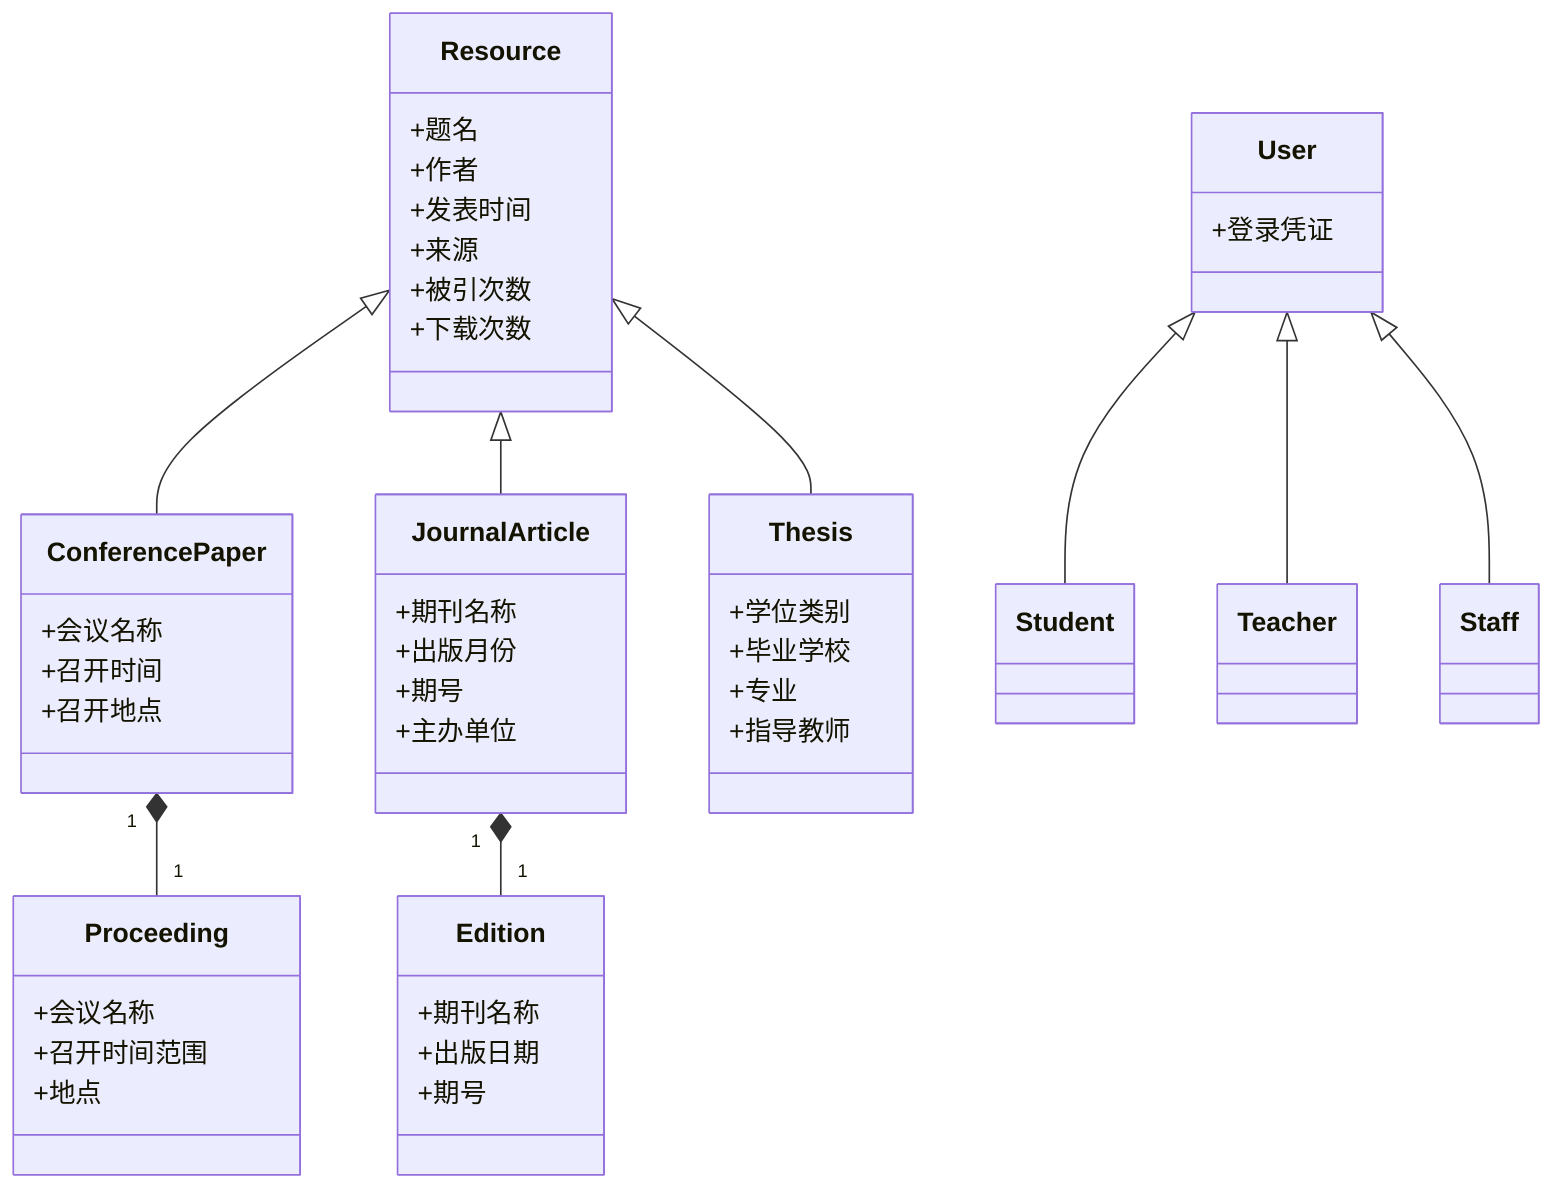classDiagram
    class Resource {
        +题名
        +作者
        +发表时间
        +来源
        +被引次数
        +下载次数
    }

    class ConferencePaper {
        +会议名称
        +召开时间
        +召开地点
    }

    class JournalArticle {
        +期刊名称
        +出版月份
        +期号
        +主办单位
    }

    class Thesis {
        +学位类别
        +毕业学校
        +专业
        +指导教师
    }

    class User {
        +登录凭证
    }

    class Student
    class Teacher
    class Staff

    Resource <|-- ConferencePaper
    Resource <|-- JournalArticle
    Resource <|-- Thesis
    User <|-- Student
    User <|-- Teacher
    User <|-- Staff

    class Proceeding {
        +会议名称
        +召开时间范围
        +地点
    }

    class Edition {
        +期刊名称
        +出版日期
        +期号
    }

    ConferencePaper "1" *-- "1" Proceeding
    JournalArticle "1" *-- "1" Edition